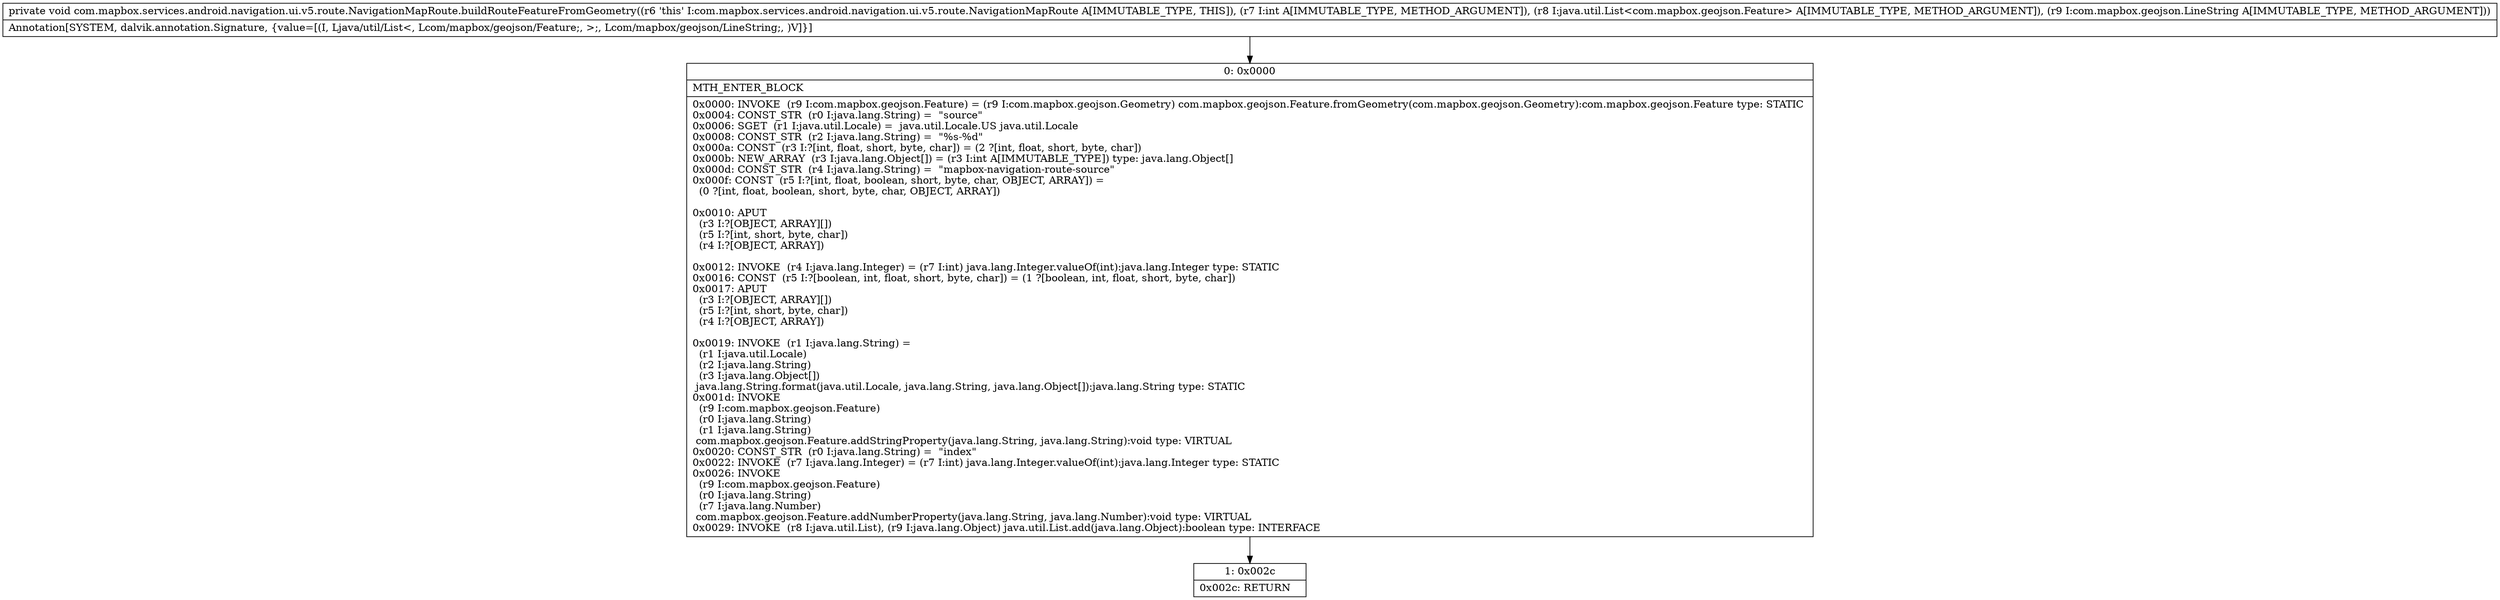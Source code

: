 digraph "CFG forcom.mapbox.services.android.navigation.ui.v5.route.NavigationMapRoute.buildRouteFeatureFromGeometry(ILjava\/util\/List;Lcom\/mapbox\/geojson\/LineString;)V" {
Node_0 [shape=record,label="{0\:\ 0x0000|MTH_ENTER_BLOCK\l|0x0000: INVOKE  (r9 I:com.mapbox.geojson.Feature) = (r9 I:com.mapbox.geojson.Geometry) com.mapbox.geojson.Feature.fromGeometry(com.mapbox.geojson.Geometry):com.mapbox.geojson.Feature type: STATIC \l0x0004: CONST_STR  (r0 I:java.lang.String) =  \"source\" \l0x0006: SGET  (r1 I:java.util.Locale) =  java.util.Locale.US java.util.Locale \l0x0008: CONST_STR  (r2 I:java.lang.String) =  \"%s\-%d\" \l0x000a: CONST  (r3 I:?[int, float, short, byte, char]) = (2 ?[int, float, short, byte, char]) \l0x000b: NEW_ARRAY  (r3 I:java.lang.Object[]) = (r3 I:int A[IMMUTABLE_TYPE]) type: java.lang.Object[] \l0x000d: CONST_STR  (r4 I:java.lang.String) =  \"mapbox\-navigation\-route\-source\" \l0x000f: CONST  (r5 I:?[int, float, boolean, short, byte, char, OBJECT, ARRAY]) = \l  (0 ?[int, float, boolean, short, byte, char, OBJECT, ARRAY])\l \l0x0010: APUT  \l  (r3 I:?[OBJECT, ARRAY][])\l  (r5 I:?[int, short, byte, char])\l  (r4 I:?[OBJECT, ARRAY])\l \l0x0012: INVOKE  (r4 I:java.lang.Integer) = (r7 I:int) java.lang.Integer.valueOf(int):java.lang.Integer type: STATIC \l0x0016: CONST  (r5 I:?[boolean, int, float, short, byte, char]) = (1 ?[boolean, int, float, short, byte, char]) \l0x0017: APUT  \l  (r3 I:?[OBJECT, ARRAY][])\l  (r5 I:?[int, short, byte, char])\l  (r4 I:?[OBJECT, ARRAY])\l \l0x0019: INVOKE  (r1 I:java.lang.String) = \l  (r1 I:java.util.Locale)\l  (r2 I:java.lang.String)\l  (r3 I:java.lang.Object[])\l java.lang.String.format(java.util.Locale, java.lang.String, java.lang.Object[]):java.lang.String type: STATIC \l0x001d: INVOKE  \l  (r9 I:com.mapbox.geojson.Feature)\l  (r0 I:java.lang.String)\l  (r1 I:java.lang.String)\l com.mapbox.geojson.Feature.addStringProperty(java.lang.String, java.lang.String):void type: VIRTUAL \l0x0020: CONST_STR  (r0 I:java.lang.String) =  \"index\" \l0x0022: INVOKE  (r7 I:java.lang.Integer) = (r7 I:int) java.lang.Integer.valueOf(int):java.lang.Integer type: STATIC \l0x0026: INVOKE  \l  (r9 I:com.mapbox.geojson.Feature)\l  (r0 I:java.lang.String)\l  (r7 I:java.lang.Number)\l com.mapbox.geojson.Feature.addNumberProperty(java.lang.String, java.lang.Number):void type: VIRTUAL \l0x0029: INVOKE  (r8 I:java.util.List), (r9 I:java.lang.Object) java.util.List.add(java.lang.Object):boolean type: INTERFACE \l}"];
Node_1 [shape=record,label="{1\:\ 0x002c|0x002c: RETURN   \l}"];
MethodNode[shape=record,label="{private void com.mapbox.services.android.navigation.ui.v5.route.NavigationMapRoute.buildRouteFeatureFromGeometry((r6 'this' I:com.mapbox.services.android.navigation.ui.v5.route.NavigationMapRoute A[IMMUTABLE_TYPE, THIS]), (r7 I:int A[IMMUTABLE_TYPE, METHOD_ARGUMENT]), (r8 I:java.util.List\<com.mapbox.geojson.Feature\> A[IMMUTABLE_TYPE, METHOD_ARGUMENT]), (r9 I:com.mapbox.geojson.LineString A[IMMUTABLE_TYPE, METHOD_ARGUMENT]))  | Annotation[SYSTEM, dalvik.annotation.Signature, \{value=[(I, Ljava\/util\/List\<, Lcom\/mapbox\/geojson\/Feature;, \>;, Lcom\/mapbox\/geojson\/LineString;, )V]\}]\l}"];
MethodNode -> Node_0;
Node_0 -> Node_1;
}

